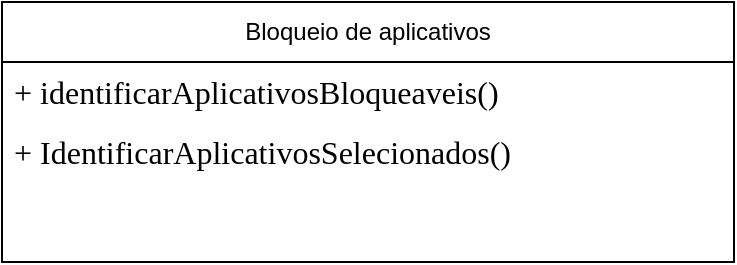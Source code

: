 <mxfile version="26.3.0">
  <diagram name="Página-1" id="11UmGFzE6osbqvSOfMR0">
    <mxGraphModel dx="1418" dy="804" grid="1" gridSize="10" guides="1" tooltips="1" connect="1" arrows="1" fold="1" page="1" pageScale="1" pageWidth="827" pageHeight="1169" math="0" shadow="0">
      <root>
        <mxCell id="0" />
        <mxCell id="1" parent="0" />
        <mxCell id="Ieqrw01tfrxitMwMjxWz-2" value="Bloqueio de aplicativos" style="swimlane;fontStyle=0;childLayout=stackLayout;horizontal=1;startSize=30;horizontalStack=0;resizeParent=1;resizeParentMax=0;resizeLast=0;collapsible=1;marginBottom=0;whiteSpace=wrap;html=1;" vertex="1" parent="1">
          <mxGeometry x="274" y="250" width="366" height="130" as="geometry" />
        </mxCell>
        <mxCell id="Ieqrw01tfrxitMwMjxWz-3" value="&lt;span style=&quot;font-size:12.0pt;font-family:&amp;quot;Times New Roman&amp;quot;,serif;&lt;br/&gt;mso-fareast-font-family:&amp;quot;Times New Roman&amp;quot;;mso-ansi-language:PT-BR;mso-fareast-language:&lt;br/&gt;AR-SA;mso-bidi-language:AR-SA&quot;&gt;+ identificarAplicativosBloqueaveis()&lt;/span&gt;" style="text;strokeColor=none;fillColor=none;align=left;verticalAlign=middle;spacingLeft=4;spacingRight=4;overflow=hidden;points=[[0,0.5],[1,0.5]];portConstraint=eastwest;rotatable=0;whiteSpace=wrap;html=1;" vertex="1" parent="Ieqrw01tfrxitMwMjxWz-2">
          <mxGeometry y="30" width="366" height="30" as="geometry" />
        </mxCell>
        <mxCell id="Ieqrw01tfrxitMwMjxWz-4" value="&lt;span style=&quot;font-size:12.0pt;font-family:&amp;quot;Times New Roman&amp;quot;,serif;&lt;br/&gt;mso-fareast-font-family:&amp;quot;Times New Roman&amp;quot;;mso-ansi-language:PT-BR;mso-fareast-language:&lt;br/&gt;AR-SA;mso-bidi-language:AR-SA&quot;&gt;+ IdentificarAplicativosSelecionados()&lt;/span&gt;" style="text;strokeColor=none;fillColor=none;align=left;verticalAlign=middle;spacingLeft=4;spacingRight=4;overflow=hidden;points=[[0,0.5],[1,0.5]];portConstraint=eastwest;rotatable=0;whiteSpace=wrap;html=1;" vertex="1" parent="Ieqrw01tfrxitMwMjxWz-2">
          <mxGeometry y="60" width="366" height="30" as="geometry" />
        </mxCell>
        <mxCell id="Ieqrw01tfrxitMwMjxWz-5" value="&lt;table style=&quot;width:488.8pt;border-collapse:collapse;border:none;mso-border-alt:solid windowtext .5pt;&lt;br/&gt; mso-yfti-tbllook:1184;mso-padding-alt:0cm 5.4pt 0cm 5.4pt;mso-border-insideh:&lt;br/&gt; .5pt solid windowtext;mso-border-insidev:.5pt solid windowtext&quot; width=&quot;652&quot; cellpadding=&quot;0&quot; cellspacing=&quot;0&quot; border=&quot;1&quot; class=&quot;MsoNormalTable&quot;&gt;&lt;br/&gt; &lt;tbody&gt;&lt;tr&gt;&lt;br/&gt;  &lt;td style=&quot;width:224.1pt;border:solid windowtext 1.0pt;&lt;br/&gt;  mso-border-alt:solid windowtext .5pt;padding:0cm 5.4pt 0cm 5.4pt&quot; valign=&quot;top&quot; width=&quot;299&quot;&gt;&lt;br/&gt;  &lt;p class=&quot;MsoNormal&quot;&gt;bloquearAplicativosSelecionados()&lt;/p&gt;&lt;br/&gt;  &lt;/td&gt;&lt;br/&gt; &lt;/tr&gt;&lt;br/&gt;&lt;/tbody&gt;&lt;/table&gt;" style="text;strokeColor=none;fillColor=none;align=left;verticalAlign=middle;spacingLeft=4;spacingRight=4;overflow=hidden;points=[[0,0.5],[1,0.5]];portConstraint=eastwest;rotatable=0;whiteSpace=wrap;html=1;" vertex="1" parent="Ieqrw01tfrxitMwMjxWz-2">
          <mxGeometry y="90" width="366" height="40" as="geometry" />
        </mxCell>
      </root>
    </mxGraphModel>
  </diagram>
</mxfile>
